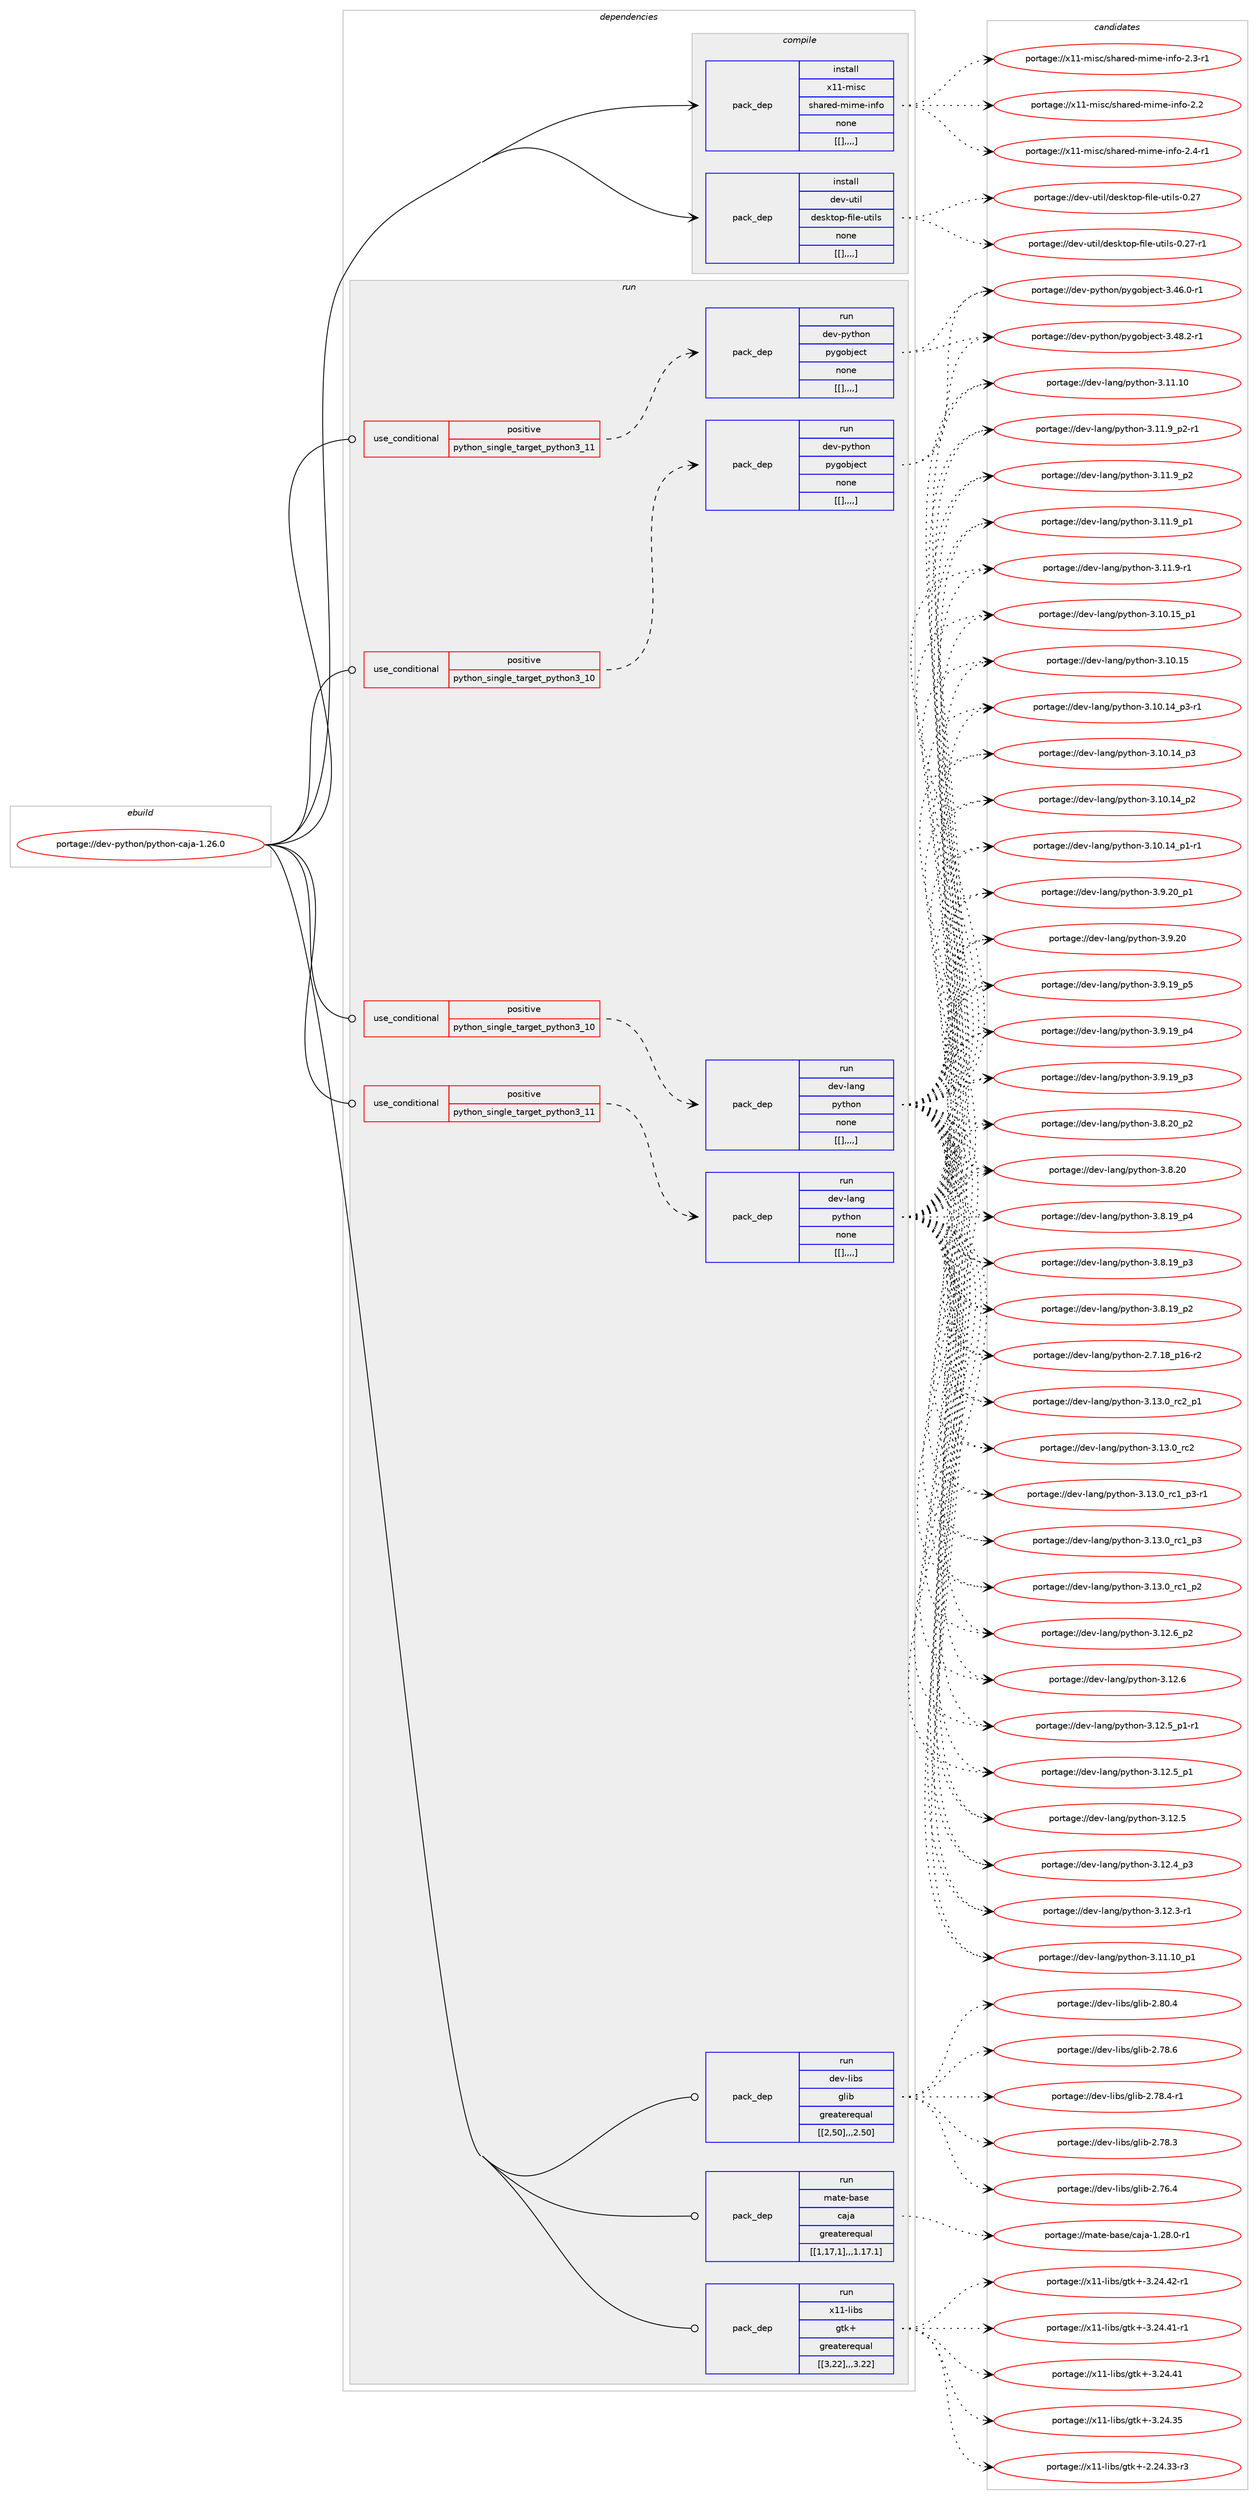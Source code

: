 digraph prolog {

# *************
# Graph options
# *************

newrank=true;
concentrate=true;
compound=true;
graph [rankdir=LR,fontname=Helvetica,fontsize=10,ranksep=1.5];#, ranksep=2.5, nodesep=0.2];
edge  [arrowhead=vee];
node  [fontname=Helvetica,fontsize=10];

# **********
# The ebuild
# **********

subgraph cluster_leftcol {
color=gray;
label=<<i>ebuild</i>>;
id [label="portage://dev-python/python-caja-1.26.0", color=red, width=4, href="../dev-python/python-caja-1.26.0.svg"];
}

# ****************
# The dependencies
# ****************

subgraph cluster_midcol {
color=gray;
label=<<i>dependencies</i>>;
subgraph cluster_compile {
fillcolor="#eeeeee";
style=filled;
label=<<i>compile</i>>;
subgraph pack121750 {
dependency162809 [label=<<TABLE BORDER="0" CELLBORDER="1" CELLSPACING="0" CELLPADDING="4" WIDTH="220"><TR><TD ROWSPAN="6" CELLPADDING="30">pack_dep</TD></TR><TR><TD WIDTH="110">install</TD></TR><TR><TD>dev-util</TD></TR><TR><TD>desktop-file-utils</TD></TR><TR><TD>none</TD></TR><TR><TD>[[],,,,]</TD></TR></TABLE>>, shape=none, color=blue];
}
id:e -> dependency162809:w [weight=20,style="solid",arrowhead="vee"];
subgraph pack121751 {
dependency162810 [label=<<TABLE BORDER="0" CELLBORDER="1" CELLSPACING="0" CELLPADDING="4" WIDTH="220"><TR><TD ROWSPAN="6" CELLPADDING="30">pack_dep</TD></TR><TR><TD WIDTH="110">install</TD></TR><TR><TD>x11-misc</TD></TR><TR><TD>shared-mime-info</TD></TR><TR><TD>none</TD></TR><TR><TD>[[],,,,]</TD></TR></TABLE>>, shape=none, color=blue];
}
id:e -> dependency162810:w [weight=20,style="solid",arrowhead="vee"];
}
subgraph cluster_compileandrun {
fillcolor="#eeeeee";
style=filled;
label=<<i>compile and run</i>>;
}
subgraph cluster_run {
fillcolor="#eeeeee";
style=filled;
label=<<i>run</i>>;
subgraph cond39805 {
dependency162811 [label=<<TABLE BORDER="0" CELLBORDER="1" CELLSPACING="0" CELLPADDING="4"><TR><TD ROWSPAN="3" CELLPADDING="10">use_conditional</TD></TR><TR><TD>positive</TD></TR><TR><TD>python_single_target_python3_10</TD></TR></TABLE>>, shape=none, color=red];
subgraph pack121752 {
dependency162812 [label=<<TABLE BORDER="0" CELLBORDER="1" CELLSPACING="0" CELLPADDING="4" WIDTH="220"><TR><TD ROWSPAN="6" CELLPADDING="30">pack_dep</TD></TR><TR><TD WIDTH="110">run</TD></TR><TR><TD>dev-lang</TD></TR><TR><TD>python</TD></TR><TR><TD>none</TD></TR><TR><TD>[[],,,,]</TD></TR></TABLE>>, shape=none, color=blue];
}
dependency162811:e -> dependency162812:w [weight=20,style="dashed",arrowhead="vee"];
}
id:e -> dependency162811:w [weight=20,style="solid",arrowhead="odot"];
subgraph cond39806 {
dependency162813 [label=<<TABLE BORDER="0" CELLBORDER="1" CELLSPACING="0" CELLPADDING="4"><TR><TD ROWSPAN="3" CELLPADDING="10">use_conditional</TD></TR><TR><TD>positive</TD></TR><TR><TD>python_single_target_python3_10</TD></TR></TABLE>>, shape=none, color=red];
subgraph pack121753 {
dependency162814 [label=<<TABLE BORDER="0" CELLBORDER="1" CELLSPACING="0" CELLPADDING="4" WIDTH="220"><TR><TD ROWSPAN="6" CELLPADDING="30">pack_dep</TD></TR><TR><TD WIDTH="110">run</TD></TR><TR><TD>dev-python</TD></TR><TR><TD>pygobject</TD></TR><TR><TD>none</TD></TR><TR><TD>[[],,,,]</TD></TR></TABLE>>, shape=none, color=blue];
}
dependency162813:e -> dependency162814:w [weight=20,style="dashed",arrowhead="vee"];
}
id:e -> dependency162813:w [weight=20,style="solid",arrowhead="odot"];
subgraph cond39807 {
dependency162815 [label=<<TABLE BORDER="0" CELLBORDER="1" CELLSPACING="0" CELLPADDING="4"><TR><TD ROWSPAN="3" CELLPADDING="10">use_conditional</TD></TR><TR><TD>positive</TD></TR><TR><TD>python_single_target_python3_11</TD></TR></TABLE>>, shape=none, color=red];
subgraph pack121754 {
dependency162816 [label=<<TABLE BORDER="0" CELLBORDER="1" CELLSPACING="0" CELLPADDING="4" WIDTH="220"><TR><TD ROWSPAN="6" CELLPADDING="30">pack_dep</TD></TR><TR><TD WIDTH="110">run</TD></TR><TR><TD>dev-lang</TD></TR><TR><TD>python</TD></TR><TR><TD>none</TD></TR><TR><TD>[[],,,,]</TD></TR></TABLE>>, shape=none, color=blue];
}
dependency162815:e -> dependency162816:w [weight=20,style="dashed",arrowhead="vee"];
}
id:e -> dependency162815:w [weight=20,style="solid",arrowhead="odot"];
subgraph cond39808 {
dependency162817 [label=<<TABLE BORDER="0" CELLBORDER="1" CELLSPACING="0" CELLPADDING="4"><TR><TD ROWSPAN="3" CELLPADDING="10">use_conditional</TD></TR><TR><TD>positive</TD></TR><TR><TD>python_single_target_python3_11</TD></TR></TABLE>>, shape=none, color=red];
subgraph pack121755 {
dependency162818 [label=<<TABLE BORDER="0" CELLBORDER="1" CELLSPACING="0" CELLPADDING="4" WIDTH="220"><TR><TD ROWSPAN="6" CELLPADDING="30">pack_dep</TD></TR><TR><TD WIDTH="110">run</TD></TR><TR><TD>dev-python</TD></TR><TR><TD>pygobject</TD></TR><TR><TD>none</TD></TR><TR><TD>[[],,,,]</TD></TR></TABLE>>, shape=none, color=blue];
}
dependency162817:e -> dependency162818:w [weight=20,style="dashed",arrowhead="vee"];
}
id:e -> dependency162817:w [weight=20,style="solid",arrowhead="odot"];
subgraph pack121756 {
dependency162819 [label=<<TABLE BORDER="0" CELLBORDER="1" CELLSPACING="0" CELLPADDING="4" WIDTH="220"><TR><TD ROWSPAN="6" CELLPADDING="30">pack_dep</TD></TR><TR><TD WIDTH="110">run</TD></TR><TR><TD>dev-libs</TD></TR><TR><TD>glib</TD></TR><TR><TD>greaterequal</TD></TR><TR><TD>[[2,50],,,2.50]</TD></TR></TABLE>>, shape=none, color=blue];
}
id:e -> dependency162819:w [weight=20,style="solid",arrowhead="odot"];
subgraph pack121757 {
dependency162820 [label=<<TABLE BORDER="0" CELLBORDER="1" CELLSPACING="0" CELLPADDING="4" WIDTH="220"><TR><TD ROWSPAN="6" CELLPADDING="30">pack_dep</TD></TR><TR><TD WIDTH="110">run</TD></TR><TR><TD>mate-base</TD></TR><TR><TD>caja</TD></TR><TR><TD>greaterequal</TD></TR><TR><TD>[[1,17,1],,,1.17.1]</TD></TR></TABLE>>, shape=none, color=blue];
}
id:e -> dependency162820:w [weight=20,style="solid",arrowhead="odot"];
subgraph pack121758 {
dependency162821 [label=<<TABLE BORDER="0" CELLBORDER="1" CELLSPACING="0" CELLPADDING="4" WIDTH="220"><TR><TD ROWSPAN="6" CELLPADDING="30">pack_dep</TD></TR><TR><TD WIDTH="110">run</TD></TR><TR><TD>x11-libs</TD></TR><TR><TD>gtk+</TD></TR><TR><TD>greaterequal</TD></TR><TR><TD>[[3,22],,,3.22]</TD></TR></TABLE>>, shape=none, color=blue];
}
id:e -> dependency162821:w [weight=20,style="solid",arrowhead="odot"];
}
}

# **************
# The candidates
# **************

subgraph cluster_choices {
rank=same;
color=gray;
label=<<i>candidates</i>>;

subgraph choice121750 {
color=black;
nodesep=1;
choice1001011184511711610510847100101115107116111112451021051081014511711610510811545484650554511449 [label="portage://dev-util/desktop-file-utils-0.27-r1", color=red, width=4,href="../dev-util/desktop-file-utils-0.27-r1.svg"];
choice100101118451171161051084710010111510711611111245102105108101451171161051081154548465055 [label="portage://dev-util/desktop-file-utils-0.27", color=red, width=4,href="../dev-util/desktop-file-utils-0.27.svg"];
dependency162809:e -> choice1001011184511711610510847100101115107116111112451021051081014511711610510811545484650554511449:w [style=dotted,weight="100"];
dependency162809:e -> choice100101118451171161051084710010111510711611111245102105108101451171161051081154548465055:w [style=dotted,weight="100"];
}
subgraph choice121751 {
color=black;
nodesep=1;
choice1204949451091051159947115104971141011004510910510910145105110102111455046524511449 [label="portage://x11-misc/shared-mime-info-2.4-r1", color=red, width=4,href="../x11-misc/shared-mime-info-2.4-r1.svg"];
choice1204949451091051159947115104971141011004510910510910145105110102111455046514511449 [label="portage://x11-misc/shared-mime-info-2.3-r1", color=red, width=4,href="../x11-misc/shared-mime-info-2.3-r1.svg"];
choice120494945109105115994711510497114101100451091051091014510511010211145504650 [label="portage://x11-misc/shared-mime-info-2.2", color=red, width=4,href="../x11-misc/shared-mime-info-2.2.svg"];
dependency162810:e -> choice1204949451091051159947115104971141011004510910510910145105110102111455046524511449:w [style=dotted,weight="100"];
dependency162810:e -> choice1204949451091051159947115104971141011004510910510910145105110102111455046514511449:w [style=dotted,weight="100"];
dependency162810:e -> choice120494945109105115994711510497114101100451091051091014510511010211145504650:w [style=dotted,weight="100"];
}
subgraph choice121752 {
color=black;
nodesep=1;
choice100101118451089711010347112121116104111110455146495146489511499509511249 [label="portage://dev-lang/python-3.13.0_rc2_p1", color=red, width=4,href="../dev-lang/python-3.13.0_rc2_p1.svg"];
choice10010111845108971101034711212111610411111045514649514648951149950 [label="portage://dev-lang/python-3.13.0_rc2", color=red, width=4,href="../dev-lang/python-3.13.0_rc2.svg"];
choice1001011184510897110103471121211161041111104551464951464895114994995112514511449 [label="portage://dev-lang/python-3.13.0_rc1_p3-r1", color=red, width=4,href="../dev-lang/python-3.13.0_rc1_p3-r1.svg"];
choice100101118451089711010347112121116104111110455146495146489511499499511251 [label="portage://dev-lang/python-3.13.0_rc1_p3", color=red, width=4,href="../dev-lang/python-3.13.0_rc1_p3.svg"];
choice100101118451089711010347112121116104111110455146495146489511499499511250 [label="portage://dev-lang/python-3.13.0_rc1_p2", color=red, width=4,href="../dev-lang/python-3.13.0_rc1_p2.svg"];
choice100101118451089711010347112121116104111110455146495046549511250 [label="portage://dev-lang/python-3.12.6_p2", color=red, width=4,href="../dev-lang/python-3.12.6_p2.svg"];
choice10010111845108971101034711212111610411111045514649504654 [label="portage://dev-lang/python-3.12.6", color=red, width=4,href="../dev-lang/python-3.12.6.svg"];
choice1001011184510897110103471121211161041111104551464950465395112494511449 [label="portage://dev-lang/python-3.12.5_p1-r1", color=red, width=4,href="../dev-lang/python-3.12.5_p1-r1.svg"];
choice100101118451089711010347112121116104111110455146495046539511249 [label="portage://dev-lang/python-3.12.5_p1", color=red, width=4,href="../dev-lang/python-3.12.5_p1.svg"];
choice10010111845108971101034711212111610411111045514649504653 [label="portage://dev-lang/python-3.12.5", color=red, width=4,href="../dev-lang/python-3.12.5.svg"];
choice100101118451089711010347112121116104111110455146495046529511251 [label="portage://dev-lang/python-3.12.4_p3", color=red, width=4,href="../dev-lang/python-3.12.4_p3.svg"];
choice100101118451089711010347112121116104111110455146495046514511449 [label="portage://dev-lang/python-3.12.3-r1", color=red, width=4,href="../dev-lang/python-3.12.3-r1.svg"];
choice10010111845108971101034711212111610411111045514649494649489511249 [label="portage://dev-lang/python-3.11.10_p1", color=red, width=4,href="../dev-lang/python-3.11.10_p1.svg"];
choice1001011184510897110103471121211161041111104551464949464948 [label="portage://dev-lang/python-3.11.10", color=red, width=4,href="../dev-lang/python-3.11.10.svg"];
choice1001011184510897110103471121211161041111104551464949465795112504511449 [label="portage://dev-lang/python-3.11.9_p2-r1", color=red, width=4,href="../dev-lang/python-3.11.9_p2-r1.svg"];
choice100101118451089711010347112121116104111110455146494946579511250 [label="portage://dev-lang/python-3.11.9_p2", color=red, width=4,href="../dev-lang/python-3.11.9_p2.svg"];
choice100101118451089711010347112121116104111110455146494946579511249 [label="portage://dev-lang/python-3.11.9_p1", color=red, width=4,href="../dev-lang/python-3.11.9_p1.svg"];
choice100101118451089711010347112121116104111110455146494946574511449 [label="portage://dev-lang/python-3.11.9-r1", color=red, width=4,href="../dev-lang/python-3.11.9-r1.svg"];
choice10010111845108971101034711212111610411111045514649484649539511249 [label="portage://dev-lang/python-3.10.15_p1", color=red, width=4,href="../dev-lang/python-3.10.15_p1.svg"];
choice1001011184510897110103471121211161041111104551464948464953 [label="portage://dev-lang/python-3.10.15", color=red, width=4,href="../dev-lang/python-3.10.15.svg"];
choice100101118451089711010347112121116104111110455146494846495295112514511449 [label="portage://dev-lang/python-3.10.14_p3-r1", color=red, width=4,href="../dev-lang/python-3.10.14_p3-r1.svg"];
choice10010111845108971101034711212111610411111045514649484649529511251 [label="portage://dev-lang/python-3.10.14_p3", color=red, width=4,href="../dev-lang/python-3.10.14_p3.svg"];
choice10010111845108971101034711212111610411111045514649484649529511250 [label="portage://dev-lang/python-3.10.14_p2", color=red, width=4,href="../dev-lang/python-3.10.14_p2.svg"];
choice100101118451089711010347112121116104111110455146494846495295112494511449 [label="portage://dev-lang/python-3.10.14_p1-r1", color=red, width=4,href="../dev-lang/python-3.10.14_p1-r1.svg"];
choice100101118451089711010347112121116104111110455146574650489511249 [label="portage://dev-lang/python-3.9.20_p1", color=red, width=4,href="../dev-lang/python-3.9.20_p1.svg"];
choice10010111845108971101034711212111610411111045514657465048 [label="portage://dev-lang/python-3.9.20", color=red, width=4,href="../dev-lang/python-3.9.20.svg"];
choice100101118451089711010347112121116104111110455146574649579511253 [label="portage://dev-lang/python-3.9.19_p5", color=red, width=4,href="../dev-lang/python-3.9.19_p5.svg"];
choice100101118451089711010347112121116104111110455146574649579511252 [label="portage://dev-lang/python-3.9.19_p4", color=red, width=4,href="../dev-lang/python-3.9.19_p4.svg"];
choice100101118451089711010347112121116104111110455146574649579511251 [label="portage://dev-lang/python-3.9.19_p3", color=red, width=4,href="../dev-lang/python-3.9.19_p3.svg"];
choice100101118451089711010347112121116104111110455146564650489511250 [label="portage://dev-lang/python-3.8.20_p2", color=red, width=4,href="../dev-lang/python-3.8.20_p2.svg"];
choice10010111845108971101034711212111610411111045514656465048 [label="portage://dev-lang/python-3.8.20", color=red, width=4,href="../dev-lang/python-3.8.20.svg"];
choice100101118451089711010347112121116104111110455146564649579511252 [label="portage://dev-lang/python-3.8.19_p4", color=red, width=4,href="../dev-lang/python-3.8.19_p4.svg"];
choice100101118451089711010347112121116104111110455146564649579511251 [label="portage://dev-lang/python-3.8.19_p3", color=red, width=4,href="../dev-lang/python-3.8.19_p3.svg"];
choice100101118451089711010347112121116104111110455146564649579511250 [label="portage://dev-lang/python-3.8.19_p2", color=red, width=4,href="../dev-lang/python-3.8.19_p2.svg"];
choice100101118451089711010347112121116104111110455046554649569511249544511450 [label="portage://dev-lang/python-2.7.18_p16-r2", color=red, width=4,href="../dev-lang/python-2.7.18_p16-r2.svg"];
dependency162812:e -> choice100101118451089711010347112121116104111110455146495146489511499509511249:w [style=dotted,weight="100"];
dependency162812:e -> choice10010111845108971101034711212111610411111045514649514648951149950:w [style=dotted,weight="100"];
dependency162812:e -> choice1001011184510897110103471121211161041111104551464951464895114994995112514511449:w [style=dotted,weight="100"];
dependency162812:e -> choice100101118451089711010347112121116104111110455146495146489511499499511251:w [style=dotted,weight="100"];
dependency162812:e -> choice100101118451089711010347112121116104111110455146495146489511499499511250:w [style=dotted,weight="100"];
dependency162812:e -> choice100101118451089711010347112121116104111110455146495046549511250:w [style=dotted,weight="100"];
dependency162812:e -> choice10010111845108971101034711212111610411111045514649504654:w [style=dotted,weight="100"];
dependency162812:e -> choice1001011184510897110103471121211161041111104551464950465395112494511449:w [style=dotted,weight="100"];
dependency162812:e -> choice100101118451089711010347112121116104111110455146495046539511249:w [style=dotted,weight="100"];
dependency162812:e -> choice10010111845108971101034711212111610411111045514649504653:w [style=dotted,weight="100"];
dependency162812:e -> choice100101118451089711010347112121116104111110455146495046529511251:w [style=dotted,weight="100"];
dependency162812:e -> choice100101118451089711010347112121116104111110455146495046514511449:w [style=dotted,weight="100"];
dependency162812:e -> choice10010111845108971101034711212111610411111045514649494649489511249:w [style=dotted,weight="100"];
dependency162812:e -> choice1001011184510897110103471121211161041111104551464949464948:w [style=dotted,weight="100"];
dependency162812:e -> choice1001011184510897110103471121211161041111104551464949465795112504511449:w [style=dotted,weight="100"];
dependency162812:e -> choice100101118451089711010347112121116104111110455146494946579511250:w [style=dotted,weight="100"];
dependency162812:e -> choice100101118451089711010347112121116104111110455146494946579511249:w [style=dotted,weight="100"];
dependency162812:e -> choice100101118451089711010347112121116104111110455146494946574511449:w [style=dotted,weight="100"];
dependency162812:e -> choice10010111845108971101034711212111610411111045514649484649539511249:w [style=dotted,weight="100"];
dependency162812:e -> choice1001011184510897110103471121211161041111104551464948464953:w [style=dotted,weight="100"];
dependency162812:e -> choice100101118451089711010347112121116104111110455146494846495295112514511449:w [style=dotted,weight="100"];
dependency162812:e -> choice10010111845108971101034711212111610411111045514649484649529511251:w [style=dotted,weight="100"];
dependency162812:e -> choice10010111845108971101034711212111610411111045514649484649529511250:w [style=dotted,weight="100"];
dependency162812:e -> choice100101118451089711010347112121116104111110455146494846495295112494511449:w [style=dotted,weight="100"];
dependency162812:e -> choice100101118451089711010347112121116104111110455146574650489511249:w [style=dotted,weight="100"];
dependency162812:e -> choice10010111845108971101034711212111610411111045514657465048:w [style=dotted,weight="100"];
dependency162812:e -> choice100101118451089711010347112121116104111110455146574649579511253:w [style=dotted,weight="100"];
dependency162812:e -> choice100101118451089711010347112121116104111110455146574649579511252:w [style=dotted,weight="100"];
dependency162812:e -> choice100101118451089711010347112121116104111110455146574649579511251:w [style=dotted,weight="100"];
dependency162812:e -> choice100101118451089711010347112121116104111110455146564650489511250:w [style=dotted,weight="100"];
dependency162812:e -> choice10010111845108971101034711212111610411111045514656465048:w [style=dotted,weight="100"];
dependency162812:e -> choice100101118451089711010347112121116104111110455146564649579511252:w [style=dotted,weight="100"];
dependency162812:e -> choice100101118451089711010347112121116104111110455146564649579511251:w [style=dotted,weight="100"];
dependency162812:e -> choice100101118451089711010347112121116104111110455146564649579511250:w [style=dotted,weight="100"];
dependency162812:e -> choice100101118451089711010347112121116104111110455046554649569511249544511450:w [style=dotted,weight="100"];
}
subgraph choice121753 {
color=black;
nodesep=1;
choice10010111845112121116104111110471121211031119810610199116455146525646504511449 [label="portage://dev-python/pygobject-3.48.2-r1", color=red, width=4,href="../dev-python/pygobject-3.48.2-r1.svg"];
choice10010111845112121116104111110471121211031119810610199116455146525446484511449 [label="portage://dev-python/pygobject-3.46.0-r1", color=red, width=4,href="../dev-python/pygobject-3.46.0-r1.svg"];
dependency162814:e -> choice10010111845112121116104111110471121211031119810610199116455146525646504511449:w [style=dotted,weight="100"];
dependency162814:e -> choice10010111845112121116104111110471121211031119810610199116455146525446484511449:w [style=dotted,weight="100"];
}
subgraph choice121754 {
color=black;
nodesep=1;
choice100101118451089711010347112121116104111110455146495146489511499509511249 [label="portage://dev-lang/python-3.13.0_rc2_p1", color=red, width=4,href="../dev-lang/python-3.13.0_rc2_p1.svg"];
choice10010111845108971101034711212111610411111045514649514648951149950 [label="portage://dev-lang/python-3.13.0_rc2", color=red, width=4,href="../dev-lang/python-3.13.0_rc2.svg"];
choice1001011184510897110103471121211161041111104551464951464895114994995112514511449 [label="portage://dev-lang/python-3.13.0_rc1_p3-r1", color=red, width=4,href="../dev-lang/python-3.13.0_rc1_p3-r1.svg"];
choice100101118451089711010347112121116104111110455146495146489511499499511251 [label="portage://dev-lang/python-3.13.0_rc1_p3", color=red, width=4,href="../dev-lang/python-3.13.0_rc1_p3.svg"];
choice100101118451089711010347112121116104111110455146495146489511499499511250 [label="portage://dev-lang/python-3.13.0_rc1_p2", color=red, width=4,href="../dev-lang/python-3.13.0_rc1_p2.svg"];
choice100101118451089711010347112121116104111110455146495046549511250 [label="portage://dev-lang/python-3.12.6_p2", color=red, width=4,href="../dev-lang/python-3.12.6_p2.svg"];
choice10010111845108971101034711212111610411111045514649504654 [label="portage://dev-lang/python-3.12.6", color=red, width=4,href="../dev-lang/python-3.12.6.svg"];
choice1001011184510897110103471121211161041111104551464950465395112494511449 [label="portage://dev-lang/python-3.12.5_p1-r1", color=red, width=4,href="../dev-lang/python-3.12.5_p1-r1.svg"];
choice100101118451089711010347112121116104111110455146495046539511249 [label="portage://dev-lang/python-3.12.5_p1", color=red, width=4,href="../dev-lang/python-3.12.5_p1.svg"];
choice10010111845108971101034711212111610411111045514649504653 [label="portage://dev-lang/python-3.12.5", color=red, width=4,href="../dev-lang/python-3.12.5.svg"];
choice100101118451089711010347112121116104111110455146495046529511251 [label="portage://dev-lang/python-3.12.4_p3", color=red, width=4,href="../dev-lang/python-3.12.4_p3.svg"];
choice100101118451089711010347112121116104111110455146495046514511449 [label="portage://dev-lang/python-3.12.3-r1", color=red, width=4,href="../dev-lang/python-3.12.3-r1.svg"];
choice10010111845108971101034711212111610411111045514649494649489511249 [label="portage://dev-lang/python-3.11.10_p1", color=red, width=4,href="../dev-lang/python-3.11.10_p1.svg"];
choice1001011184510897110103471121211161041111104551464949464948 [label="portage://dev-lang/python-3.11.10", color=red, width=4,href="../dev-lang/python-3.11.10.svg"];
choice1001011184510897110103471121211161041111104551464949465795112504511449 [label="portage://dev-lang/python-3.11.9_p2-r1", color=red, width=4,href="../dev-lang/python-3.11.9_p2-r1.svg"];
choice100101118451089711010347112121116104111110455146494946579511250 [label="portage://dev-lang/python-3.11.9_p2", color=red, width=4,href="../dev-lang/python-3.11.9_p2.svg"];
choice100101118451089711010347112121116104111110455146494946579511249 [label="portage://dev-lang/python-3.11.9_p1", color=red, width=4,href="../dev-lang/python-3.11.9_p1.svg"];
choice100101118451089711010347112121116104111110455146494946574511449 [label="portage://dev-lang/python-3.11.9-r1", color=red, width=4,href="../dev-lang/python-3.11.9-r1.svg"];
choice10010111845108971101034711212111610411111045514649484649539511249 [label="portage://dev-lang/python-3.10.15_p1", color=red, width=4,href="../dev-lang/python-3.10.15_p1.svg"];
choice1001011184510897110103471121211161041111104551464948464953 [label="portage://dev-lang/python-3.10.15", color=red, width=4,href="../dev-lang/python-3.10.15.svg"];
choice100101118451089711010347112121116104111110455146494846495295112514511449 [label="portage://dev-lang/python-3.10.14_p3-r1", color=red, width=4,href="../dev-lang/python-3.10.14_p3-r1.svg"];
choice10010111845108971101034711212111610411111045514649484649529511251 [label="portage://dev-lang/python-3.10.14_p3", color=red, width=4,href="../dev-lang/python-3.10.14_p3.svg"];
choice10010111845108971101034711212111610411111045514649484649529511250 [label="portage://dev-lang/python-3.10.14_p2", color=red, width=4,href="../dev-lang/python-3.10.14_p2.svg"];
choice100101118451089711010347112121116104111110455146494846495295112494511449 [label="portage://dev-lang/python-3.10.14_p1-r1", color=red, width=4,href="../dev-lang/python-3.10.14_p1-r1.svg"];
choice100101118451089711010347112121116104111110455146574650489511249 [label="portage://dev-lang/python-3.9.20_p1", color=red, width=4,href="../dev-lang/python-3.9.20_p1.svg"];
choice10010111845108971101034711212111610411111045514657465048 [label="portage://dev-lang/python-3.9.20", color=red, width=4,href="../dev-lang/python-3.9.20.svg"];
choice100101118451089711010347112121116104111110455146574649579511253 [label="portage://dev-lang/python-3.9.19_p5", color=red, width=4,href="../dev-lang/python-3.9.19_p5.svg"];
choice100101118451089711010347112121116104111110455146574649579511252 [label="portage://dev-lang/python-3.9.19_p4", color=red, width=4,href="../dev-lang/python-3.9.19_p4.svg"];
choice100101118451089711010347112121116104111110455146574649579511251 [label="portage://dev-lang/python-3.9.19_p3", color=red, width=4,href="../dev-lang/python-3.9.19_p3.svg"];
choice100101118451089711010347112121116104111110455146564650489511250 [label="portage://dev-lang/python-3.8.20_p2", color=red, width=4,href="../dev-lang/python-3.8.20_p2.svg"];
choice10010111845108971101034711212111610411111045514656465048 [label="portage://dev-lang/python-3.8.20", color=red, width=4,href="../dev-lang/python-3.8.20.svg"];
choice100101118451089711010347112121116104111110455146564649579511252 [label="portage://dev-lang/python-3.8.19_p4", color=red, width=4,href="../dev-lang/python-3.8.19_p4.svg"];
choice100101118451089711010347112121116104111110455146564649579511251 [label="portage://dev-lang/python-3.8.19_p3", color=red, width=4,href="../dev-lang/python-3.8.19_p3.svg"];
choice100101118451089711010347112121116104111110455146564649579511250 [label="portage://dev-lang/python-3.8.19_p2", color=red, width=4,href="../dev-lang/python-3.8.19_p2.svg"];
choice100101118451089711010347112121116104111110455046554649569511249544511450 [label="portage://dev-lang/python-2.7.18_p16-r2", color=red, width=4,href="../dev-lang/python-2.7.18_p16-r2.svg"];
dependency162816:e -> choice100101118451089711010347112121116104111110455146495146489511499509511249:w [style=dotted,weight="100"];
dependency162816:e -> choice10010111845108971101034711212111610411111045514649514648951149950:w [style=dotted,weight="100"];
dependency162816:e -> choice1001011184510897110103471121211161041111104551464951464895114994995112514511449:w [style=dotted,weight="100"];
dependency162816:e -> choice100101118451089711010347112121116104111110455146495146489511499499511251:w [style=dotted,weight="100"];
dependency162816:e -> choice100101118451089711010347112121116104111110455146495146489511499499511250:w [style=dotted,weight="100"];
dependency162816:e -> choice100101118451089711010347112121116104111110455146495046549511250:w [style=dotted,weight="100"];
dependency162816:e -> choice10010111845108971101034711212111610411111045514649504654:w [style=dotted,weight="100"];
dependency162816:e -> choice1001011184510897110103471121211161041111104551464950465395112494511449:w [style=dotted,weight="100"];
dependency162816:e -> choice100101118451089711010347112121116104111110455146495046539511249:w [style=dotted,weight="100"];
dependency162816:e -> choice10010111845108971101034711212111610411111045514649504653:w [style=dotted,weight="100"];
dependency162816:e -> choice100101118451089711010347112121116104111110455146495046529511251:w [style=dotted,weight="100"];
dependency162816:e -> choice100101118451089711010347112121116104111110455146495046514511449:w [style=dotted,weight="100"];
dependency162816:e -> choice10010111845108971101034711212111610411111045514649494649489511249:w [style=dotted,weight="100"];
dependency162816:e -> choice1001011184510897110103471121211161041111104551464949464948:w [style=dotted,weight="100"];
dependency162816:e -> choice1001011184510897110103471121211161041111104551464949465795112504511449:w [style=dotted,weight="100"];
dependency162816:e -> choice100101118451089711010347112121116104111110455146494946579511250:w [style=dotted,weight="100"];
dependency162816:e -> choice100101118451089711010347112121116104111110455146494946579511249:w [style=dotted,weight="100"];
dependency162816:e -> choice100101118451089711010347112121116104111110455146494946574511449:w [style=dotted,weight="100"];
dependency162816:e -> choice10010111845108971101034711212111610411111045514649484649539511249:w [style=dotted,weight="100"];
dependency162816:e -> choice1001011184510897110103471121211161041111104551464948464953:w [style=dotted,weight="100"];
dependency162816:e -> choice100101118451089711010347112121116104111110455146494846495295112514511449:w [style=dotted,weight="100"];
dependency162816:e -> choice10010111845108971101034711212111610411111045514649484649529511251:w [style=dotted,weight="100"];
dependency162816:e -> choice10010111845108971101034711212111610411111045514649484649529511250:w [style=dotted,weight="100"];
dependency162816:e -> choice100101118451089711010347112121116104111110455146494846495295112494511449:w [style=dotted,weight="100"];
dependency162816:e -> choice100101118451089711010347112121116104111110455146574650489511249:w [style=dotted,weight="100"];
dependency162816:e -> choice10010111845108971101034711212111610411111045514657465048:w [style=dotted,weight="100"];
dependency162816:e -> choice100101118451089711010347112121116104111110455146574649579511253:w [style=dotted,weight="100"];
dependency162816:e -> choice100101118451089711010347112121116104111110455146574649579511252:w [style=dotted,weight="100"];
dependency162816:e -> choice100101118451089711010347112121116104111110455146574649579511251:w [style=dotted,weight="100"];
dependency162816:e -> choice100101118451089711010347112121116104111110455146564650489511250:w [style=dotted,weight="100"];
dependency162816:e -> choice10010111845108971101034711212111610411111045514656465048:w [style=dotted,weight="100"];
dependency162816:e -> choice100101118451089711010347112121116104111110455146564649579511252:w [style=dotted,weight="100"];
dependency162816:e -> choice100101118451089711010347112121116104111110455146564649579511251:w [style=dotted,weight="100"];
dependency162816:e -> choice100101118451089711010347112121116104111110455146564649579511250:w [style=dotted,weight="100"];
dependency162816:e -> choice100101118451089711010347112121116104111110455046554649569511249544511450:w [style=dotted,weight="100"];
}
subgraph choice121755 {
color=black;
nodesep=1;
choice10010111845112121116104111110471121211031119810610199116455146525646504511449 [label="portage://dev-python/pygobject-3.48.2-r1", color=red, width=4,href="../dev-python/pygobject-3.48.2-r1.svg"];
choice10010111845112121116104111110471121211031119810610199116455146525446484511449 [label="portage://dev-python/pygobject-3.46.0-r1", color=red, width=4,href="../dev-python/pygobject-3.46.0-r1.svg"];
dependency162818:e -> choice10010111845112121116104111110471121211031119810610199116455146525646504511449:w [style=dotted,weight="100"];
dependency162818:e -> choice10010111845112121116104111110471121211031119810610199116455146525446484511449:w [style=dotted,weight="100"];
}
subgraph choice121756 {
color=black;
nodesep=1;
choice1001011184510810598115471031081059845504656484652 [label="portage://dev-libs/glib-2.80.4", color=red, width=4,href="../dev-libs/glib-2.80.4.svg"];
choice1001011184510810598115471031081059845504655564654 [label="portage://dev-libs/glib-2.78.6", color=red, width=4,href="../dev-libs/glib-2.78.6.svg"];
choice10010111845108105981154710310810598455046555646524511449 [label="portage://dev-libs/glib-2.78.4-r1", color=red, width=4,href="../dev-libs/glib-2.78.4-r1.svg"];
choice1001011184510810598115471031081059845504655564651 [label="portage://dev-libs/glib-2.78.3", color=red, width=4,href="../dev-libs/glib-2.78.3.svg"];
choice1001011184510810598115471031081059845504655544652 [label="portage://dev-libs/glib-2.76.4", color=red, width=4,href="../dev-libs/glib-2.76.4.svg"];
dependency162819:e -> choice1001011184510810598115471031081059845504656484652:w [style=dotted,weight="100"];
dependency162819:e -> choice1001011184510810598115471031081059845504655564654:w [style=dotted,weight="100"];
dependency162819:e -> choice10010111845108105981154710310810598455046555646524511449:w [style=dotted,weight="100"];
dependency162819:e -> choice1001011184510810598115471031081059845504655564651:w [style=dotted,weight="100"];
dependency162819:e -> choice1001011184510810598115471031081059845504655544652:w [style=dotted,weight="100"];
}
subgraph choice121757 {
color=black;
nodesep=1;
choice1099711610145989711510147999710697454946505646484511449 [label="portage://mate-base/caja-1.28.0-r1", color=red, width=4,href="../mate-base/caja-1.28.0-r1.svg"];
dependency162820:e -> choice1099711610145989711510147999710697454946505646484511449:w [style=dotted,weight="100"];
}
subgraph choice121758 {
color=black;
nodesep=1;
choice12049494510810598115471031161074345514650524652504511449 [label="portage://x11-libs/gtk+-3.24.42-r1", color=red, width=4,href="../x11-libs/gtk+-3.24.42-r1.svg"];
choice12049494510810598115471031161074345514650524652494511449 [label="portage://x11-libs/gtk+-3.24.41-r1", color=red, width=4,href="../x11-libs/gtk+-3.24.41-r1.svg"];
choice1204949451081059811547103116107434551465052465249 [label="portage://x11-libs/gtk+-3.24.41", color=red, width=4,href="../x11-libs/gtk+-3.24.41.svg"];
choice1204949451081059811547103116107434551465052465153 [label="portage://x11-libs/gtk+-3.24.35", color=red, width=4,href="../x11-libs/gtk+-3.24.35.svg"];
choice12049494510810598115471031161074345504650524651514511451 [label="portage://x11-libs/gtk+-2.24.33-r3", color=red, width=4,href="../x11-libs/gtk+-2.24.33-r3.svg"];
dependency162821:e -> choice12049494510810598115471031161074345514650524652504511449:w [style=dotted,weight="100"];
dependency162821:e -> choice12049494510810598115471031161074345514650524652494511449:w [style=dotted,weight="100"];
dependency162821:e -> choice1204949451081059811547103116107434551465052465249:w [style=dotted,weight="100"];
dependency162821:e -> choice1204949451081059811547103116107434551465052465153:w [style=dotted,weight="100"];
dependency162821:e -> choice12049494510810598115471031161074345504650524651514511451:w [style=dotted,weight="100"];
}
}

}
